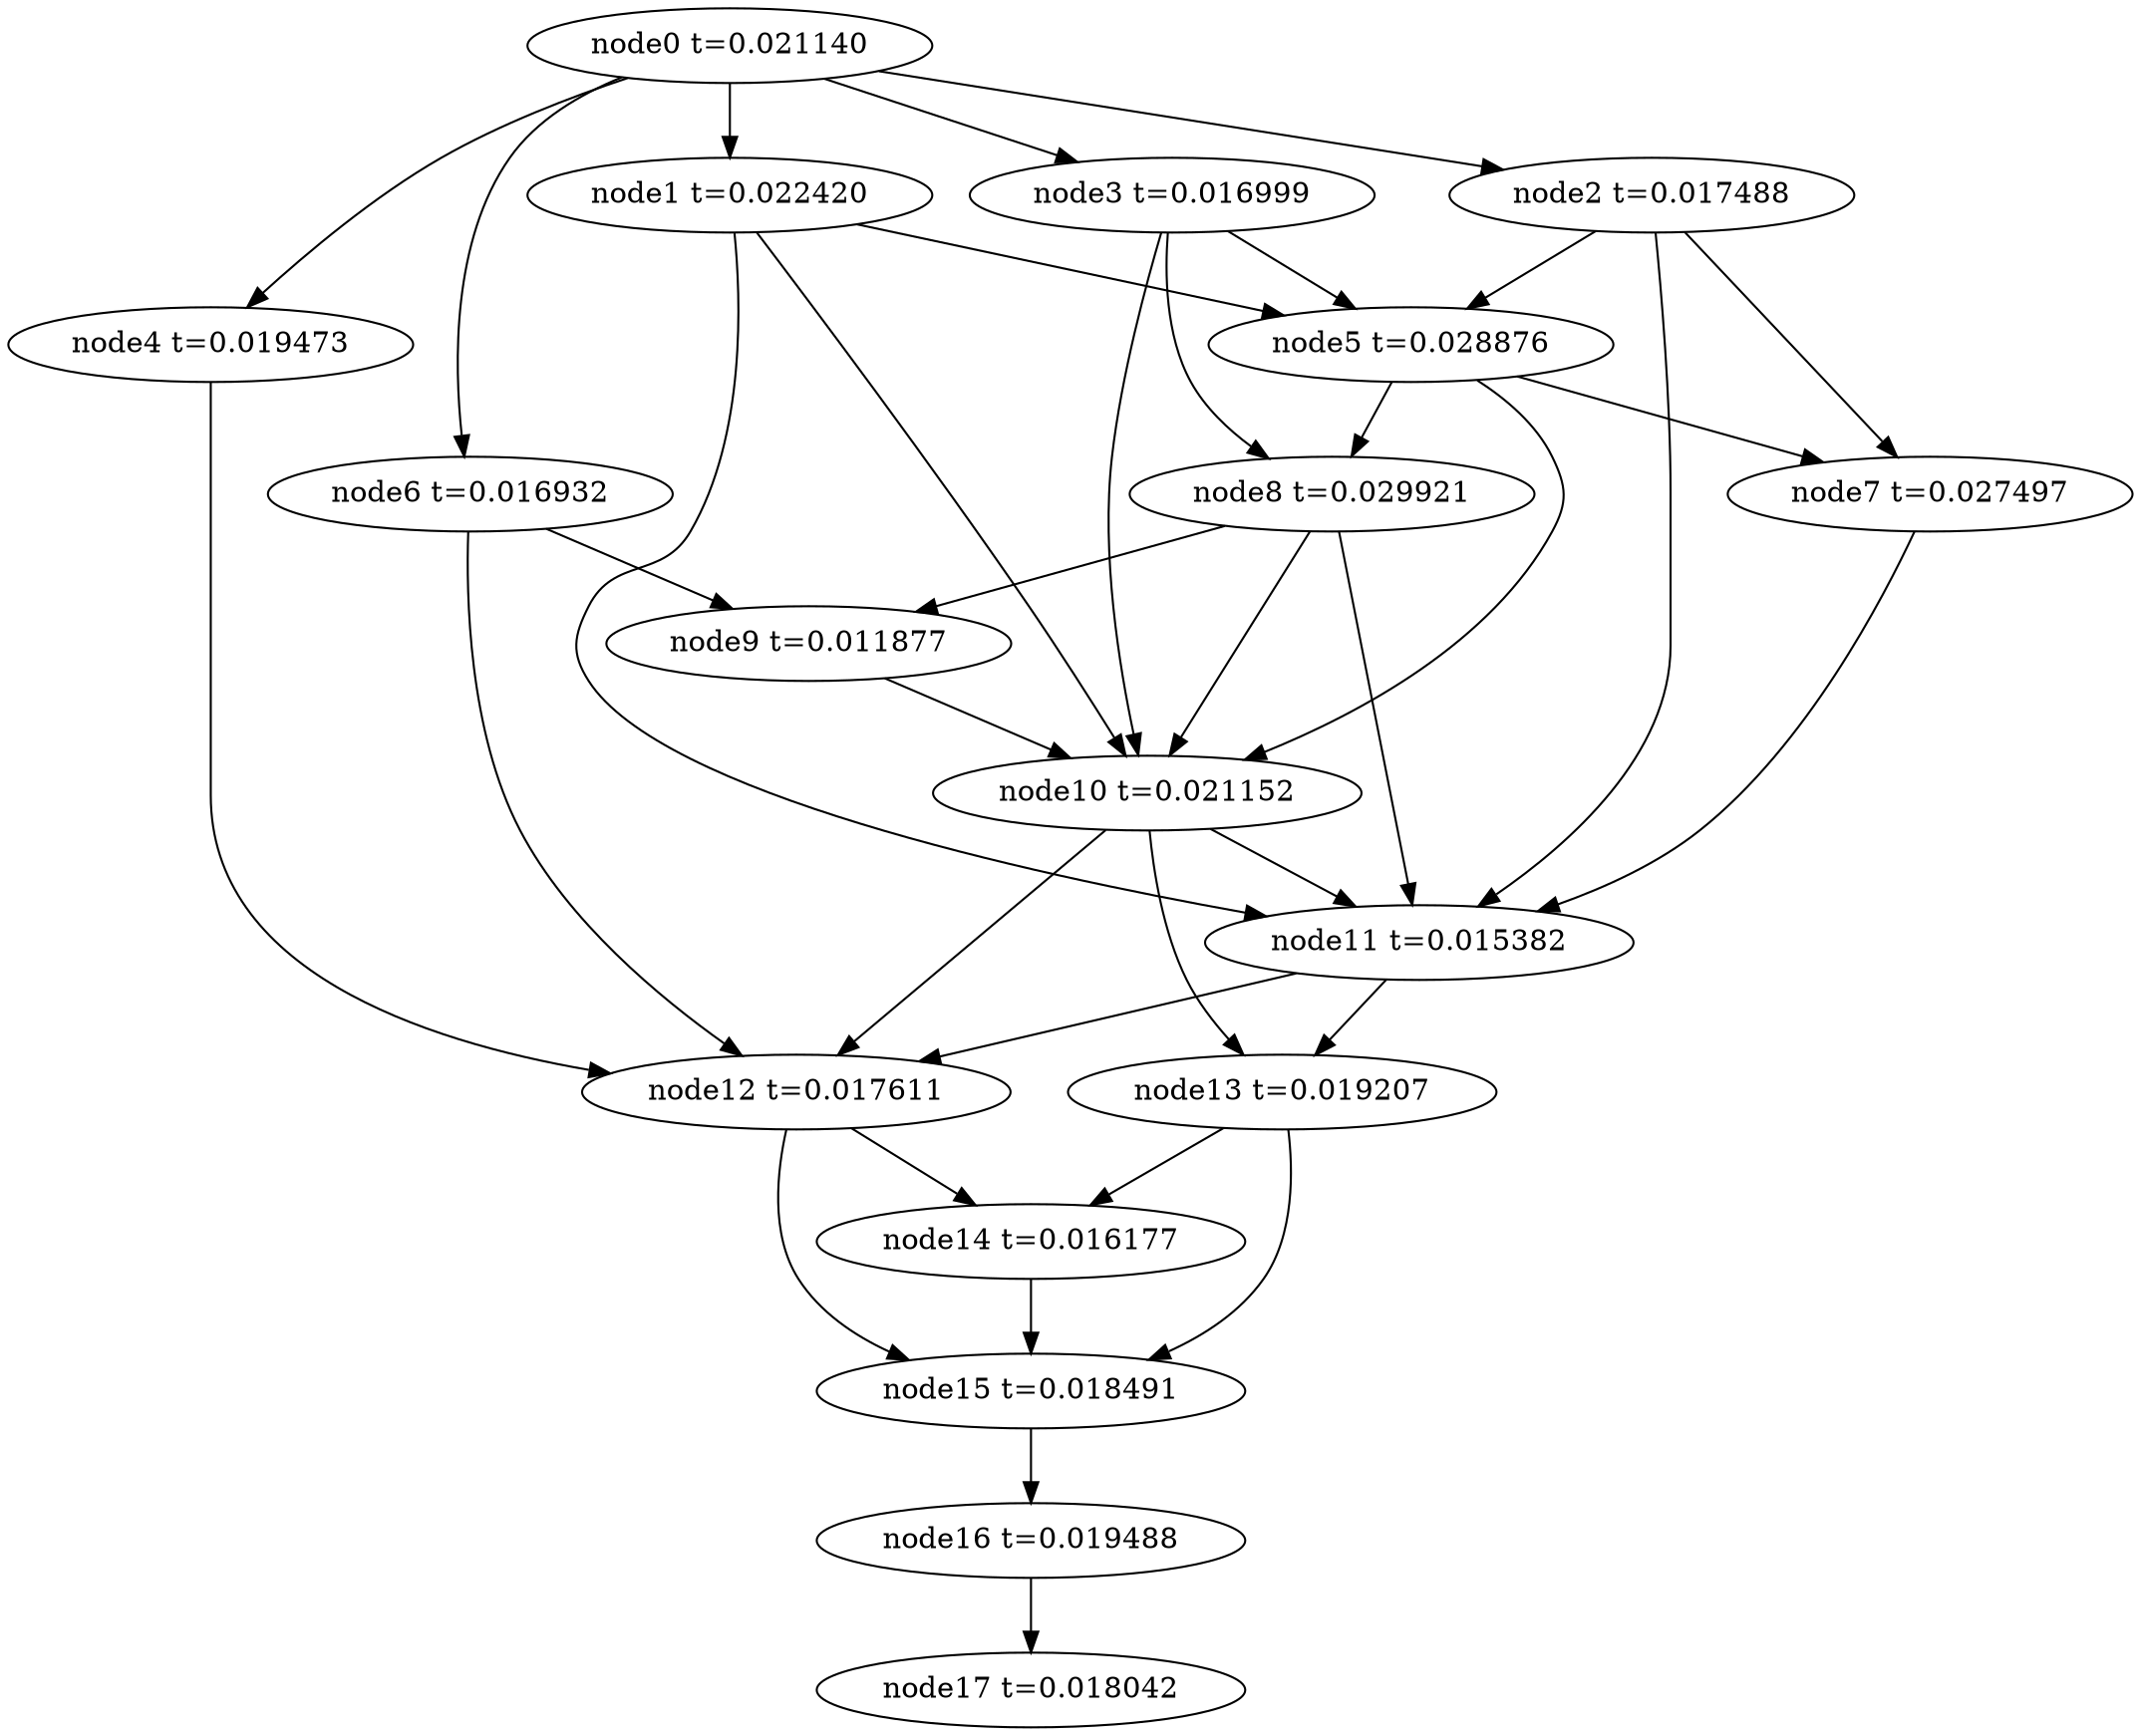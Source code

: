 digraph g{
	node17[label="node17 t=0.018042"]
	node16 -> node17
	node16[label="node16 t=0.019488"];
	node15 -> node16
	node15[label="node15 t=0.018491"];
	node14 -> node15
	node14[label="node14 t=0.016177"];
	node13 -> node15
	node13 -> node14
	node13[label="node13 t=0.019207"];
	node12 -> node15
	node12 -> node14
	node12[label="node12 t=0.017611"];
	node11 -> node13
	node11 -> node12
	node11[label="node11 t=0.015382"];
	node10 -> node13
	node10 -> node12
	node10 -> node11
	node10[label="node10 t=0.021152"];
	node9 -> node10
	node9[label="node9 t=0.011877"];
	node8 -> node11
	node8 -> node10
	node8 -> node9
	node8[label="node8 t=0.029921"];
	node7 -> node11
	node7[label="node7 t=0.027497"];
	node6 -> node12
	node6 -> node9
	node6[label="node6 t=0.016932"];
	node5 -> node10
	node5 -> node8
	node5 -> node7
	node5[label="node5 t=0.028876"];
	node4 -> node12
	node4[label="node4 t=0.019473"];
	node3 -> node10
	node3 -> node8
	node3 -> node5
	node3[label="node3 t=0.016999"];
	node2 -> node11
	node2 -> node7
	node2 -> node5
	node2[label="node2 t=0.017488"];
	node1 -> node11
	node1 -> node10
	node1 -> node5
	node1[label="node1 t=0.022420"];
	node0 -> node6
	node0 -> node4
	node0 -> node3
	node0 -> node2
	node0 -> node1
	node0[label="node0 t=0.021140"];
}
